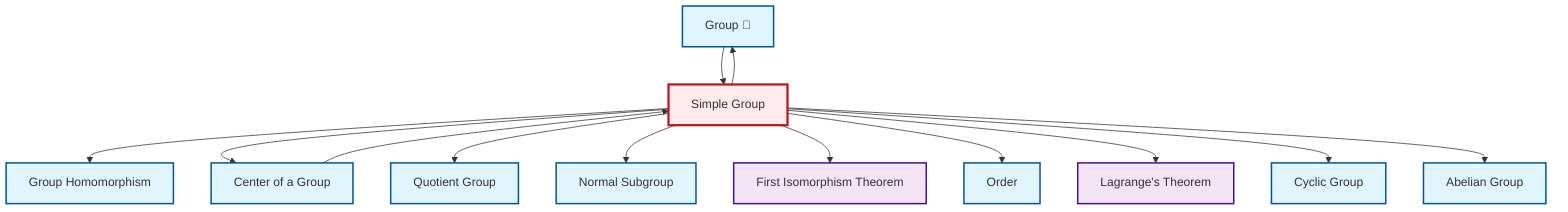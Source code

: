 graph TD
    classDef definition fill:#e1f5fe,stroke:#01579b,stroke-width:2px
    classDef theorem fill:#f3e5f5,stroke:#4a148c,stroke-width:2px
    classDef axiom fill:#fff3e0,stroke:#e65100,stroke-width:2px
    classDef example fill:#e8f5e9,stroke:#1b5e20,stroke-width:2px
    classDef current fill:#ffebee,stroke:#b71c1c,stroke-width:3px
    def-group["Group 📝"]:::definition
    def-center-of-group["Center of a Group"]:::definition
    def-order["Order"]:::definition
    def-quotient-group["Quotient Group"]:::definition
    thm-lagrange["Lagrange's Theorem"]:::theorem
    def-abelian-group["Abelian Group"]:::definition
    thm-first-isomorphism["First Isomorphism Theorem"]:::theorem
    def-cyclic-group["Cyclic Group"]:::definition
    def-homomorphism["Group Homomorphism"]:::definition
    def-simple-group["Simple Group"]:::definition
    def-normal-subgroup["Normal Subgroup"]:::definition
    def-simple-group --> def-homomorphism
    def-simple-group --> def-center-of-group
    def-simple-group --> def-quotient-group
    def-simple-group --> def-group
    def-simple-group --> def-normal-subgroup
    def-simple-group --> thm-first-isomorphism
    def-group --> def-simple-group
    def-simple-group --> def-order
    def-simple-group --> thm-lagrange
    def-center-of-group --> def-simple-group
    def-simple-group --> def-cyclic-group
    def-simple-group --> def-abelian-group
    class def-simple-group current